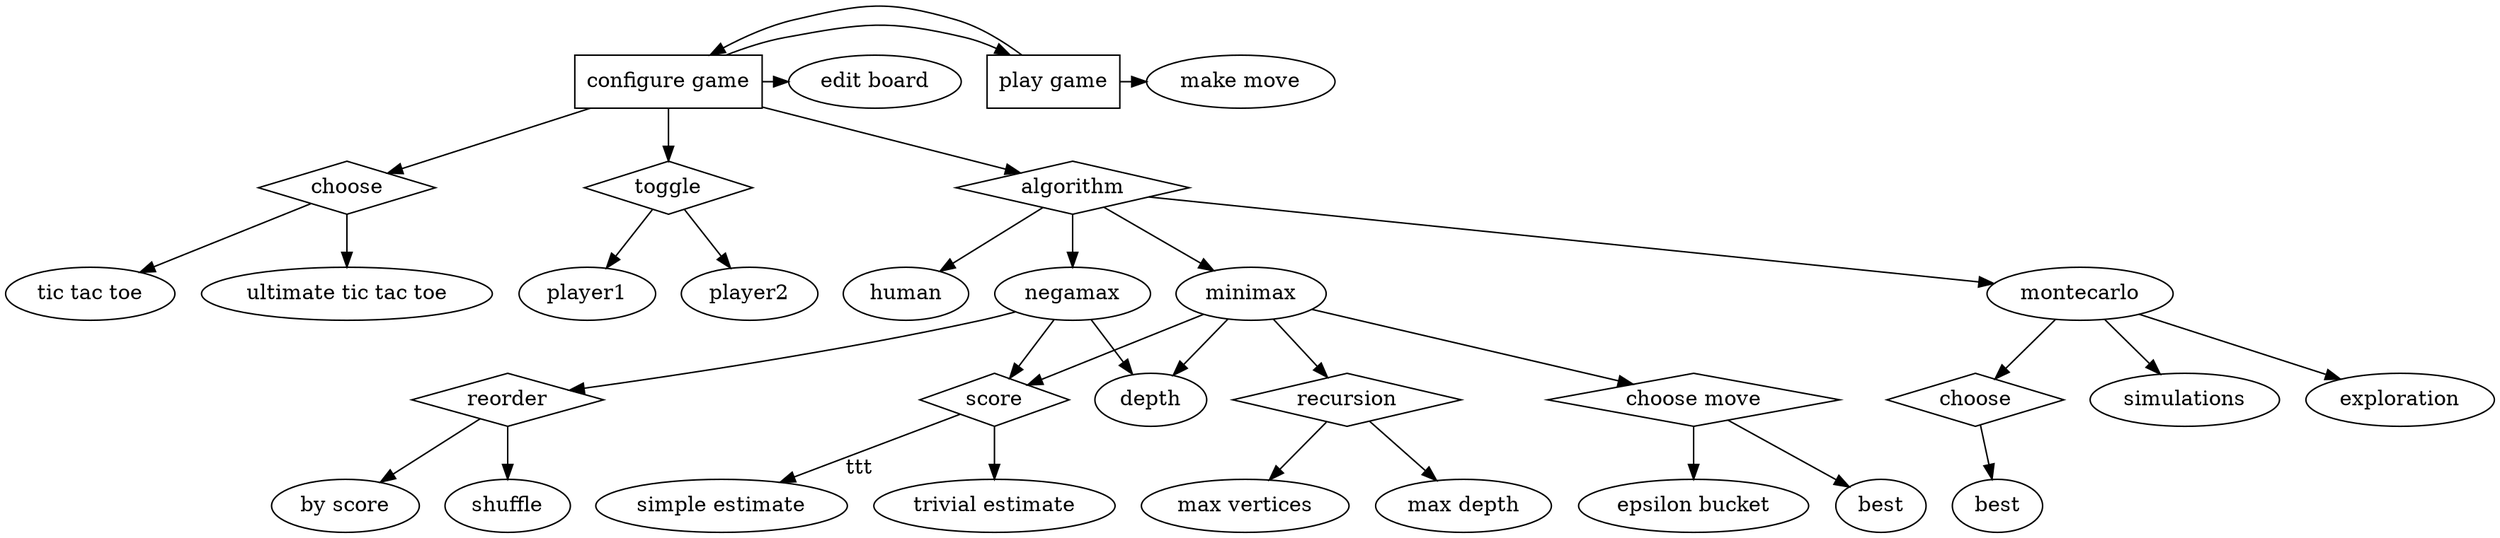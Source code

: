 digraph ui {
    "game" [label = "configure game", shape = box]
    "game" -> "edit board", choose, choose2, algorithm, play_game
    choose [shape = diamond]
    choose -> "tic tac toe", "ultimate tic tac toe"
    choose2 [label = toggle, shape = diamond]
    choose2 -> "player1", "player2" 
    play_game [label = "play game", shape = box]
    play_game -> game, "make move"
    { rank = same; game, play_game, "edit board", "make move" }
    algorithm [label = algorithm, shape = diamond]
    algorithm -> human, minimax, negamax, montecarlo
    score [shape = diamond]
    recursion [shape = diamond]
    "choose move" [shape = diamond]
    minimax -> score, recursion, "choose move", depth
    recursion -> "max depth", "max vertices"
    "choose move" -> best, "epsilon bucket"
    score -> "trivial estimate", "simple estimate"
    "trivial estimate" [xlabel = ttt]
    reorder [shape = diamond]
    reorder -> shuffle, "by score"
    negamax -> score, reorder, depth
    mc_choose [label = choose, shape = diamond]
    montecarlo -> mc_choose, simulations, exploration
    mc_best [label = best]
    mc_choose -> mc_best
}
